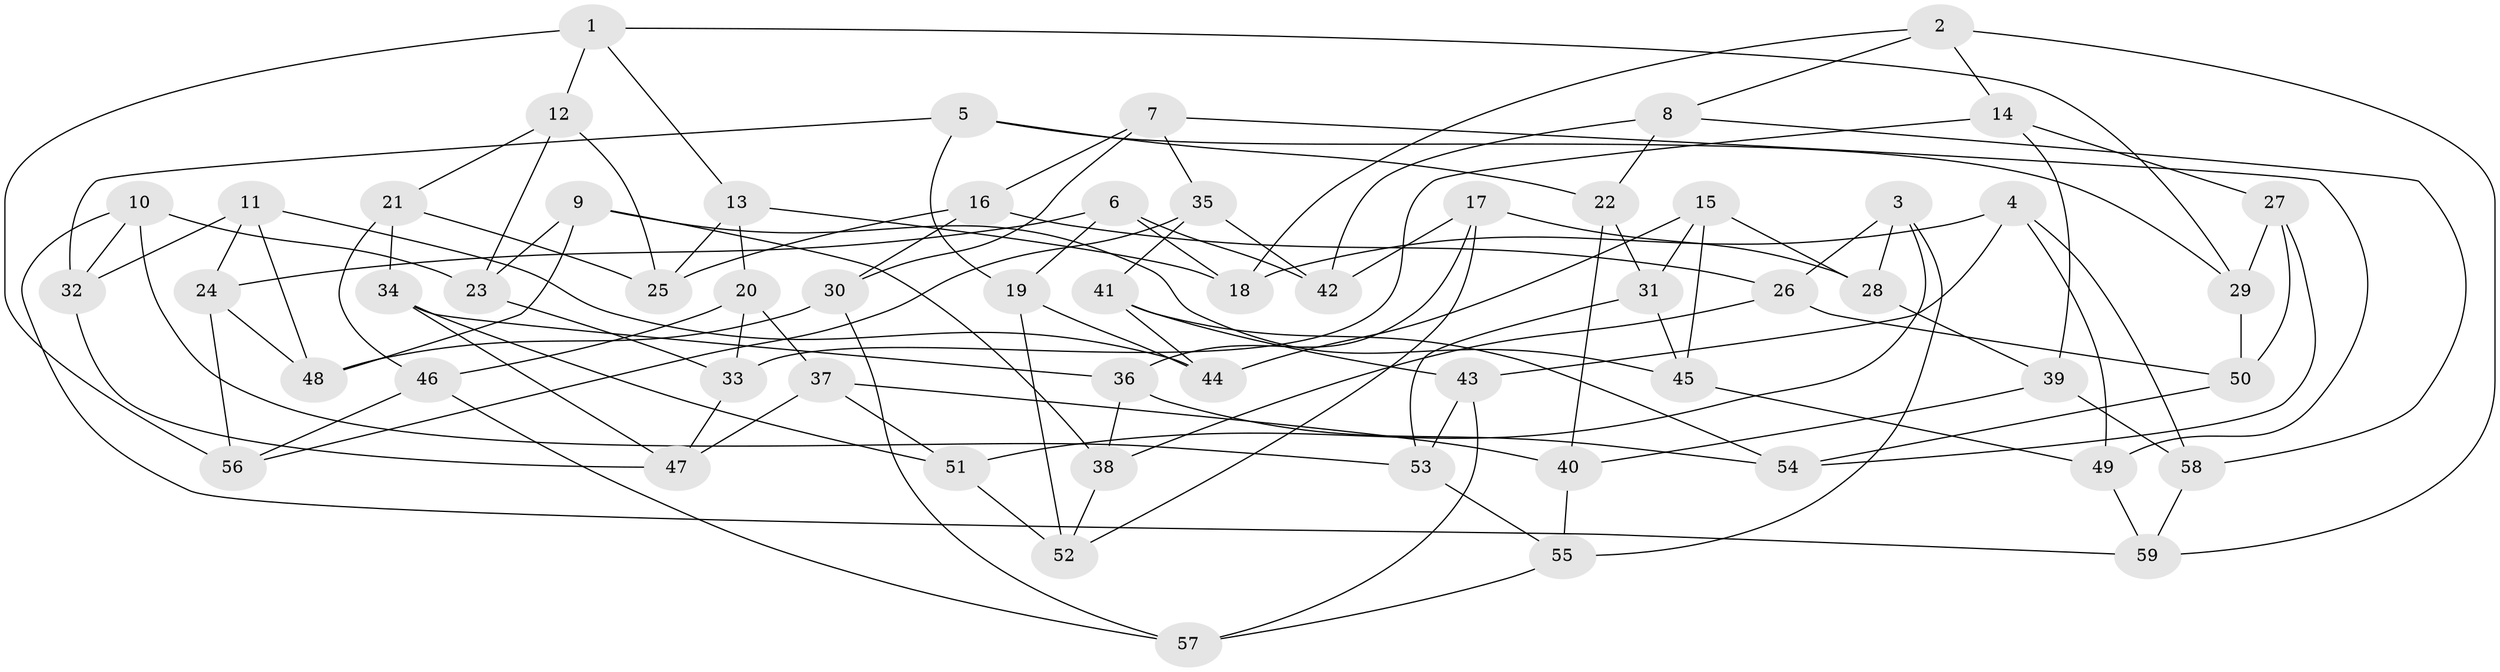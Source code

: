 // Generated by graph-tools (version 1.1) at 2025/02/03/09/25 03:02:53]
// undirected, 59 vertices, 118 edges
graph export_dot {
graph [start="1"]
  node [color=gray90,style=filled];
  1;
  2;
  3;
  4;
  5;
  6;
  7;
  8;
  9;
  10;
  11;
  12;
  13;
  14;
  15;
  16;
  17;
  18;
  19;
  20;
  21;
  22;
  23;
  24;
  25;
  26;
  27;
  28;
  29;
  30;
  31;
  32;
  33;
  34;
  35;
  36;
  37;
  38;
  39;
  40;
  41;
  42;
  43;
  44;
  45;
  46;
  47;
  48;
  49;
  50;
  51;
  52;
  53;
  54;
  55;
  56;
  57;
  58;
  59;
  1 -- 56;
  1 -- 13;
  1 -- 12;
  1 -- 29;
  2 -- 14;
  2 -- 59;
  2 -- 18;
  2 -- 8;
  3 -- 51;
  3 -- 26;
  3 -- 55;
  3 -- 28;
  4 -- 58;
  4 -- 18;
  4 -- 49;
  4 -- 43;
  5 -- 22;
  5 -- 32;
  5 -- 19;
  5 -- 29;
  6 -- 42;
  6 -- 18;
  6 -- 24;
  6 -- 19;
  7 -- 30;
  7 -- 49;
  7 -- 16;
  7 -- 35;
  8 -- 42;
  8 -- 22;
  8 -- 58;
  9 -- 45;
  9 -- 38;
  9 -- 48;
  9 -- 23;
  10 -- 32;
  10 -- 59;
  10 -- 23;
  10 -- 53;
  11 -- 44;
  11 -- 24;
  11 -- 32;
  11 -- 48;
  12 -- 25;
  12 -- 23;
  12 -- 21;
  13 -- 18;
  13 -- 25;
  13 -- 20;
  14 -- 27;
  14 -- 39;
  14 -- 33;
  15 -- 31;
  15 -- 45;
  15 -- 44;
  15 -- 28;
  16 -- 26;
  16 -- 30;
  16 -- 25;
  17 -- 28;
  17 -- 42;
  17 -- 52;
  17 -- 36;
  19 -- 52;
  19 -- 44;
  20 -- 46;
  20 -- 37;
  20 -- 33;
  21 -- 46;
  21 -- 25;
  21 -- 34;
  22 -- 40;
  22 -- 31;
  23 -- 33;
  24 -- 48;
  24 -- 56;
  26 -- 38;
  26 -- 50;
  27 -- 50;
  27 -- 29;
  27 -- 54;
  28 -- 39;
  29 -- 50;
  30 -- 57;
  30 -- 48;
  31 -- 45;
  31 -- 53;
  32 -- 47;
  33 -- 47;
  34 -- 47;
  34 -- 36;
  34 -- 51;
  35 -- 56;
  35 -- 42;
  35 -- 41;
  36 -- 38;
  36 -- 54;
  37 -- 51;
  37 -- 47;
  37 -- 40;
  38 -- 52;
  39 -- 58;
  39 -- 40;
  40 -- 55;
  41 -- 54;
  41 -- 43;
  41 -- 44;
  43 -- 57;
  43 -- 53;
  45 -- 49;
  46 -- 56;
  46 -- 57;
  49 -- 59;
  50 -- 54;
  51 -- 52;
  53 -- 55;
  55 -- 57;
  58 -- 59;
}
